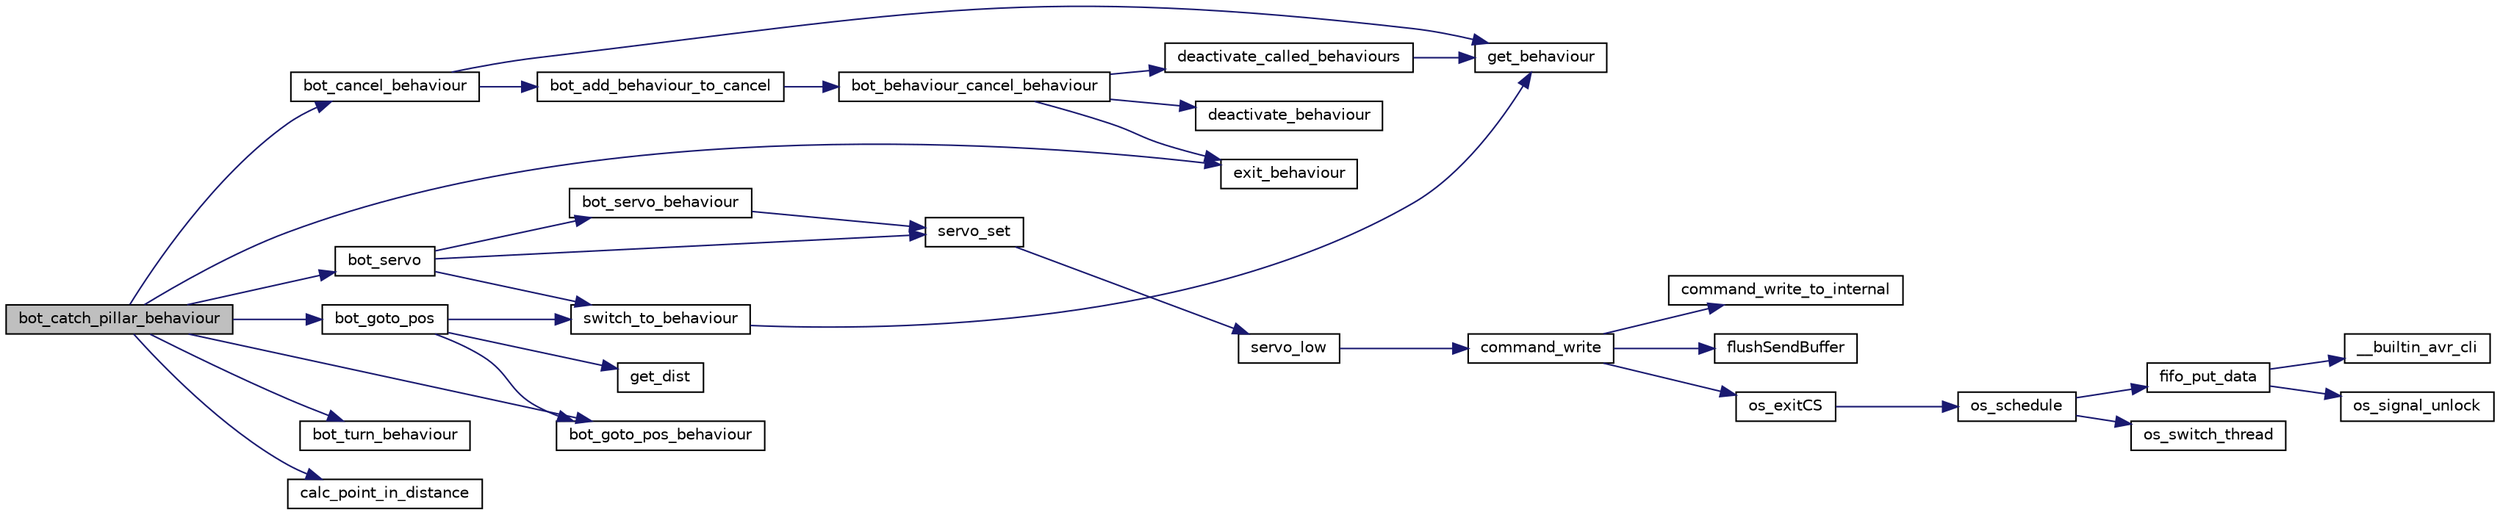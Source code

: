 digraph G
{
  edge [fontname="Helvetica",fontsize="10",labelfontname="Helvetica",labelfontsize="10"];
  node [fontname="Helvetica",fontsize="10",shape=record];
  rankdir="LR";
  Node1 [label="bot_catch_pillar_behaviour",height=0.2,width=0.4,color="black", fillcolor="grey75", style="filled" fontcolor="black"];
  Node1 -> Node2 [color="midnightblue",fontsize="10",style="solid",fontname="Helvetica"];
  Node2 [label="bot_cancel_behaviour",height=0.2,width=0.4,color="black", fillcolor="white", style="filled",URL="$behaviour__cancel__behaviour_8c.html#a9d3bf9ebf7c36f74b1c02506d88a101f",tooltip="Botenfunktion zum Deaktivieren eines Verhaltens, wenn die Abbruchbedingung erfuellt ist..."];
  Node2 -> Node3 [color="midnightblue",fontsize="10",style="solid",fontname="Helvetica"];
  Node3 [label="get_behaviour",height=0.2,width=0.4,color="black", fillcolor="white", style="filled",URL="$bot-logic_8c.html#a11e7a95fd56f9703bd2bd9c61300df6c",tooltip="Liefert das Verhalten zurueck, welches durch function implementiert ist."];
  Node2 -> Node4 [color="midnightblue",fontsize="10",style="solid",fontname="Helvetica"];
  Node4 [label="bot_add_behaviour_to_cancel",height=0.2,width=0.4,color="black", fillcolor="white", style="filled",URL="$behaviour__cancel__behaviour_8c.html#a3dae76d2c27d6be88756c6c813e858b5",tooltip="Botenfunktion zum Deaktivieren eines Verhaltens, wenn eine Abbruchbedingung erfuellt ist..."];
  Node4 -> Node5 [color="midnightblue",fontsize="10",style="solid",fontname="Helvetica"];
  Node5 [label="bot_behaviour_cancel_behaviour",height=0.2,width=0.4,color="black", fillcolor="white", style="filled",URL="$behaviour__cancel__behaviour_8c.html#ac52e3f9c89274475f9ab2e38587f277a",tooltip="Verhalten zum bedingten Deaktivieren anderer Verhalten."];
  Node5 -> Node6 [color="midnightblue",fontsize="10",style="solid",fontname="Helvetica"];
  Node6 [label="deactivate_called_behaviours",height=0.2,width=0.4,color="black", fillcolor="white", style="filled",URL="$bot-logic_8c.html#a7f318ddb329eb66eb8ac6053e65b415f",tooltip="Deaktiviert alle von diesem Verhalten aufgerufenen Verhalten."];
  Node6 -> Node3 [color="midnightblue",fontsize="10",style="solid",fontname="Helvetica"];
  Node5 -> Node7 [color="midnightblue",fontsize="10",style="solid",fontname="Helvetica"];
  Node7 [label="exit_behaviour",height=0.2,width=0.4,color="black", fillcolor="white", style="filled",URL="$bot-logic_8c.html#ae957e610d7a3b2034084f87277a319de",tooltip="Kehrt zum aufrufenden Verhalten zurueck und setzt den Status auf Erfolg oder Misserfolg."];
  Node5 -> Node8 [color="midnightblue",fontsize="10",style="solid",fontname="Helvetica"];
  Node8 [label="deactivate_behaviour",height=0.2,width=0.4,color="black", fillcolor="white", style="filled",URL="$bot-logic_8c.html#a03b8247dc4df0a3b5fd29d42a5cdc88e",tooltip="Deaktiviert ein Verhalten."];
  Node1 -> Node9 [color="midnightblue",fontsize="10",style="solid",fontname="Helvetica"];
  Node9 [label="bot_turn_behaviour",height=0.2,width=0.4,color="black", fillcolor="white", style="filled",URL="$behaviour__turn_8c.html#aa49007295687228b4083f8f84208def4",tooltip="Das Verhalten laesst den Bot eine Punktdrehung durchfuehren."];
  Node1 -> Node10 [color="midnightblue",fontsize="10",style="solid",fontname="Helvetica"];
  Node10 [label="calc_point_in_distance",height=0.2,width=0.4,color="black", fillcolor="white", style="filled",URL="$math__utils_8c.html#a6596387c20201193119f1038edca2924",tooltip="Ermittelt die Koordinaten eines Punktes, der um dx mm in x- und dy mm in y-Richtung gegenueber der ak..."];
  Node1 -> Node11 [color="midnightblue",fontsize="10",style="solid",fontname="Helvetica"];
  Node11 [label="bot_servo",height=0.2,width=0.4,color="black", fillcolor="white", style="filled",URL="$behaviour__servo_8c.html#ab12411c90e13fc9e924d02212a7769c6"];
  Node11 -> Node12 [color="midnightblue",fontsize="10",style="solid",fontname="Helvetica"];
  Node12 [label="switch_to_behaviour",height=0.2,width=0.4,color="black", fillcolor="white", style="filled",URL="$bot-logic_8c.html#a123152ecfcd89545c2603cb3f2e873c9",tooltip="Ruft ein anderes Verhalten auf und merkt sich den Ruecksprung return_from_behaviour() kehrt dann spae..."];
  Node12 -> Node3 [color="midnightblue",fontsize="10",style="solid",fontname="Helvetica"];
  Node11 -> Node13 [color="midnightblue",fontsize="10",style="solid",fontname="Helvetica"];
  Node13 [label="bot_servo_behaviour",height=0.2,width=0.4,color="black", fillcolor="white", style="filled",URL="$behaviour__servo_8c.html#a981bb06031ccc0f1536ec6d194e60da3"];
  Node13 -> Node14 [color="midnightblue",fontsize="10",style="solid",fontname="Helvetica"];
  Node14 [label="servo_set",height=0.2,width=0.4,color="black", fillcolor="white", style="filled",URL="$motor_8c.html#a71bb8302cc262e57dfd2897d5fe6121e",tooltip="Stellt die Servos."];
  Node14 -> Node15 [color="midnightblue",fontsize="10",style="solid",fontname="Helvetica"];
  Node15 [label="servo_low",height=0.2,width=0.4,color="black", fillcolor="white", style="filled",URL="$motor-low_8h.html#a0de2d9390f32772c86a439f63e65d78c",tooltip="Stellt die Servos."];
  Node15 -> Node16 [color="midnightblue",fontsize="10",style="solid",fontname="Helvetica"];
  Node16 [label="command_write",height=0.2,width=0.4,color="black", fillcolor="white", style="filled",URL="$command_8c.html#a419b75ed34551408822d9caee3cd5206"];
  Node16 -> Node17 [color="midnightblue",fontsize="10",style="solid",fontname="Helvetica"];
  Node17 [label="command_write_to_internal",height=0.2,width=0.4,color="black", fillcolor="white", style="filled",URL="$command_8c.html#a428cf92e37fc9bbc0ffc48912c3022ac"];
  Node16 -> Node18 [color="midnightblue",fontsize="10",style="solid",fontname="Helvetica"];
  Node18 [label="flushSendBuffer",height=0.2,width=0.4,color="black", fillcolor="white", style="filled",URL="$tcp_8h.html#aae71e1682727310afab282923a80c968"];
  Node16 -> Node19 [color="midnightblue",fontsize="10",style="solid",fontname="Helvetica"];
  Node19 [label="os_exitCS",height=0.2,width=0.4,color="black", fillcolor="white", style="filled",URL="$os__thread_8h.html#a146cd9b383b02d8e5424e2de5bfdf7e1"];
  Node19 -> Node20 [color="midnightblue",fontsize="10",style="solid",fontname="Helvetica"];
  Node20 [label="os_schedule",height=0.2,width=0.4,color="black", fillcolor="white", style="filled",URL="$os__scheduler_8h.html#aaf0ea29568109bcdfb1d527f223accad"];
  Node20 -> Node21 [color="midnightblue",fontsize="10",style="solid",fontname="Helvetica"];
  Node21 [label="fifo_put_data",height=0.2,width=0.4,color="black", fillcolor="white", style="filled",URL="$fifo_8c.html#a7b3f9ad457273c9717bff49113c84250"];
  Node21 -> Node22 [color="midnightblue",fontsize="10",style="solid",fontname="Helvetica"];
  Node22 [label="__builtin_avr_cli",height=0.2,width=0.4,color="black", fillcolor="white", style="filled",URL="$builtins_8h.html#a41590bd57be6a89c1b9bcafe523207f2",tooltip="Disables all interrupts by clearing the global interrupt mask."];
  Node21 -> Node23 [color="midnightblue",fontsize="10",style="solid",fontname="Helvetica"];
  Node23 [label="os_signal_unlock",height=0.2,width=0.4,color="black", fillcolor="white", style="filled",URL="$os__thread__pc_8c.html#aa0b166109be9754de9b8b863b8d197c7"];
  Node20 -> Node24 [color="midnightblue",fontsize="10",style="solid",fontname="Helvetica"];
  Node24 [label="os_switch_thread",height=0.2,width=0.4,color="black", fillcolor="white", style="filled",URL="$os__thread_8h.html#afa82438e9832609bc5ffbddad166e1b7"];
  Node11 -> Node14 [color="midnightblue",fontsize="10",style="solid",fontname="Helvetica"];
  Node1 -> Node25 [color="midnightblue",fontsize="10",style="solid",fontname="Helvetica"];
  Node25 [label="bot_goto_pos",height=0.2,width=0.4,color="black", fillcolor="white", style="filled",URL="$behaviour__goto__pos_8c.html#ab5ed29ca0a737f151df82f8babc00170"];
  Node25 -> Node12 [color="midnightblue",fontsize="10",style="solid",fontname="Helvetica"];
  Node25 -> Node26 [color="midnightblue",fontsize="10",style="solid",fontname="Helvetica"];
  Node26 [label="bot_goto_pos_behaviour",height=0.2,width=0.4,color="black", fillcolor="white", style="filled",URL="$behaviour__goto__pos_8c.html#a438ebcd779ae602e208e9ebe3b9aee44"];
  Node25 -> Node27 [color="midnightblue",fontsize="10",style="solid",fontname="Helvetica"];
  Node27 [label="get_dist",height=0.2,width=0.4,color="black", fillcolor="white", style="filled",URL="$math__utils_8c.html#a21ef181ca9f0913051fc5e75fb8ae2b7",tooltip="Ermittlung des Quadrat-Abstands zwischen zwei Punkten."];
  Node1 -> Node26 [color="midnightblue",fontsize="10",style="solid",fontname="Helvetica"];
  Node1 -> Node7 [color="midnightblue",fontsize="10",style="solid",fontname="Helvetica"];
}
